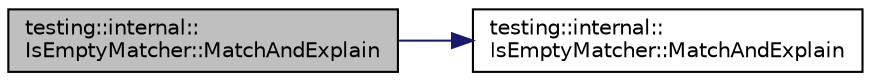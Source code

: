 digraph "testing::internal::IsEmptyMatcher::MatchAndExplain"
{
 // LATEX_PDF_SIZE
  bgcolor="transparent";
  edge [fontname="Helvetica",fontsize="10",labelfontname="Helvetica",labelfontsize="10"];
  node [fontname="Helvetica",fontsize="10",shape=record];
  rankdir="LR";
  Node1 [label="testing::internal::\lIsEmptyMatcher::MatchAndExplain",height=0.2,width=0.4,color="black", fillcolor="grey75", style="filled", fontcolor="black",tooltip=" "];
  Node1 -> Node2 [color="midnightblue",fontsize="10",style="solid",fontname="Helvetica"];
  Node2 [label="testing::internal::\lIsEmptyMatcher::MatchAndExplain",height=0.2,width=0.4,color="black",URL="$classtesting_1_1internal_1_1IsEmptyMatcher.html#a3d474f454894c58040998c12cade778c",tooltip=" "];
}
